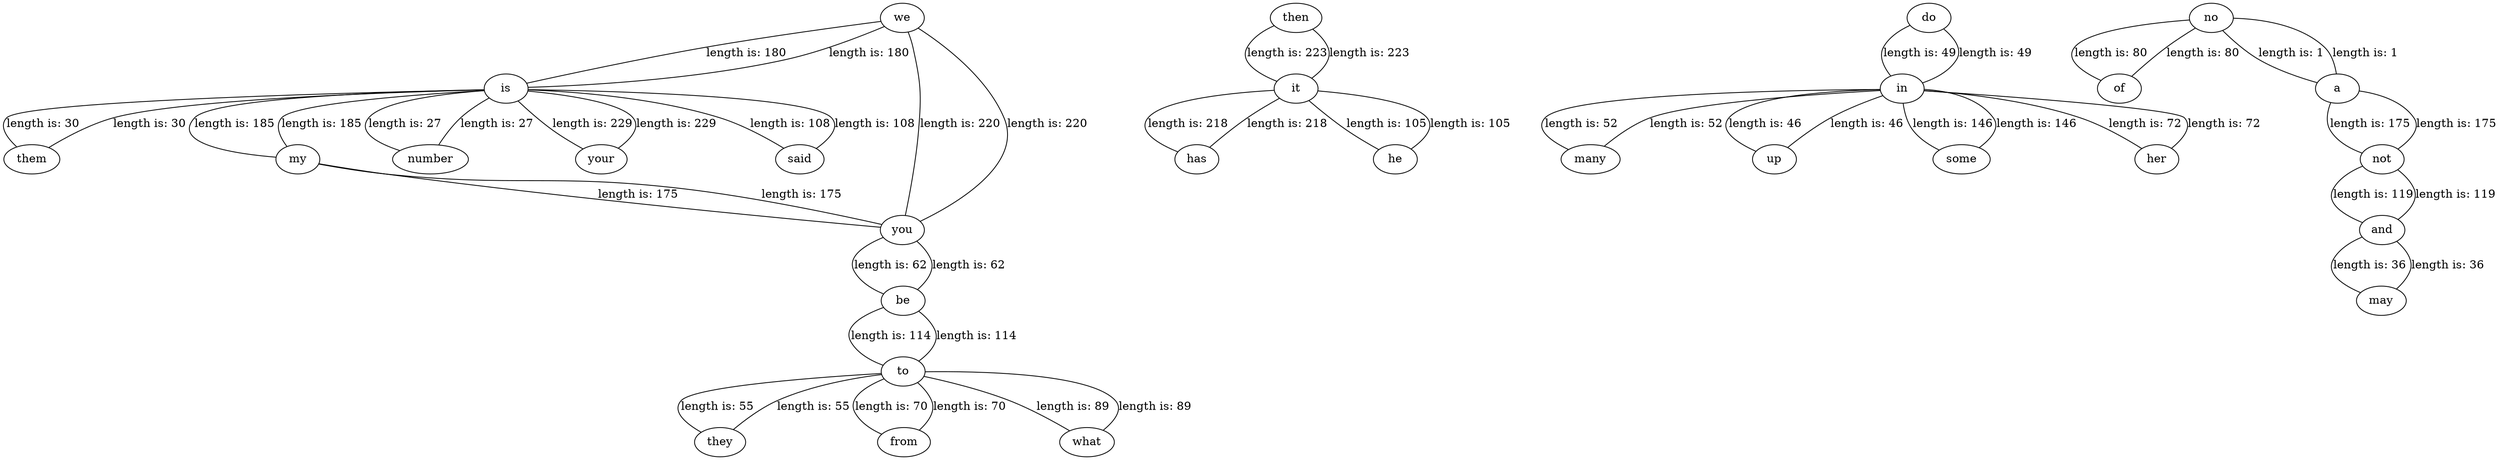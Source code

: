 // dot file of graph
graph graphname {
we -- is [label="length is: 180"];
we -- you [label="length is: 220"];
them -- is [label="length is: 30"];
my -- is [label="length is: 185"];
my -- you [label="length is: 175"];
is -- my [label="length is: 185"];
is -- number [label="length is: 27"];
is -- them [label="length is: 30"];
is -- we [label="length is: 180"];
is -- your [label="length is: 229"];
is -- said [label="length is: 108"];
then -- it [label="length is: 223"];
do -- in [label="length is: 49"];
no -- of [label="length is: 80"];
no -- a [label="length is: 1"];
it -- then [label="length is: 223"];
it -- has [label="length is: 218"];
it -- he [label="length is: 105"];
they -- to [label="length is: 55"];

your -- is [label="length is: 229"];

of -- no [label="length is: 80"];
he -- it [label="length is: 105"];
in -- do [label="length is: 49"];
in -- many [label="length is: 52"];
in -- up [label="length is: 46"];
in -- some [label="length is: 146"];
in -- her [label="length is: 72"];
has -- it [label="length is: 218"];
some -- in [label="length is: 146"];
from -- to [label="length is: 70"];
what -- to [label="length is: 89"];
said -- is [label="length is: 108"];
number -- is [label="length is: 27"];
many -- in [label="length is: 52"];
may -- and [label="length is: 36"];
not -- and [label="length is: 119"];
not -- a [label="length is: 175"];
to -- what [label="length is: 89"];
to -- they [label="length is: 55"];
to -- from [label="length is: 70"];
to -- be [label="length is: 114"];
a -- no [label="length is: 1"];
a -- not [label="length is: 175"];
and -- not [label="length is: 119"];
and -- may [label="length is: 36"];
her -- in [label="length is: 72"];
up -- in [label="length is: 46"];
be -- to [label="length is: 114"];
be -- you [label="length is: 62"];
you -- be [label="length is: 62"];
you -- my [label="length is: 175"];
you -- we [label="length is: 220"];

}